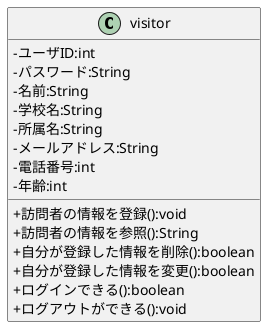 @startuml  web訪問者システムクラス図
skinparam classAttributeIconSize 0
class visitor {
-ユーザID:int
-パスワード:String
-名前:String
-学校名:String
-所属名:String
-メールアドレス:String
-電話番号:int
-年齢:int

+訪問者の情報を登録():void
+訪問者の情報を参照():String
+自分が登録した情報を削除():boolean
+自分が登録した情報を変更():boolean
+ログインできる():boolean
+ログアウトができる():void
}
 
@enduml